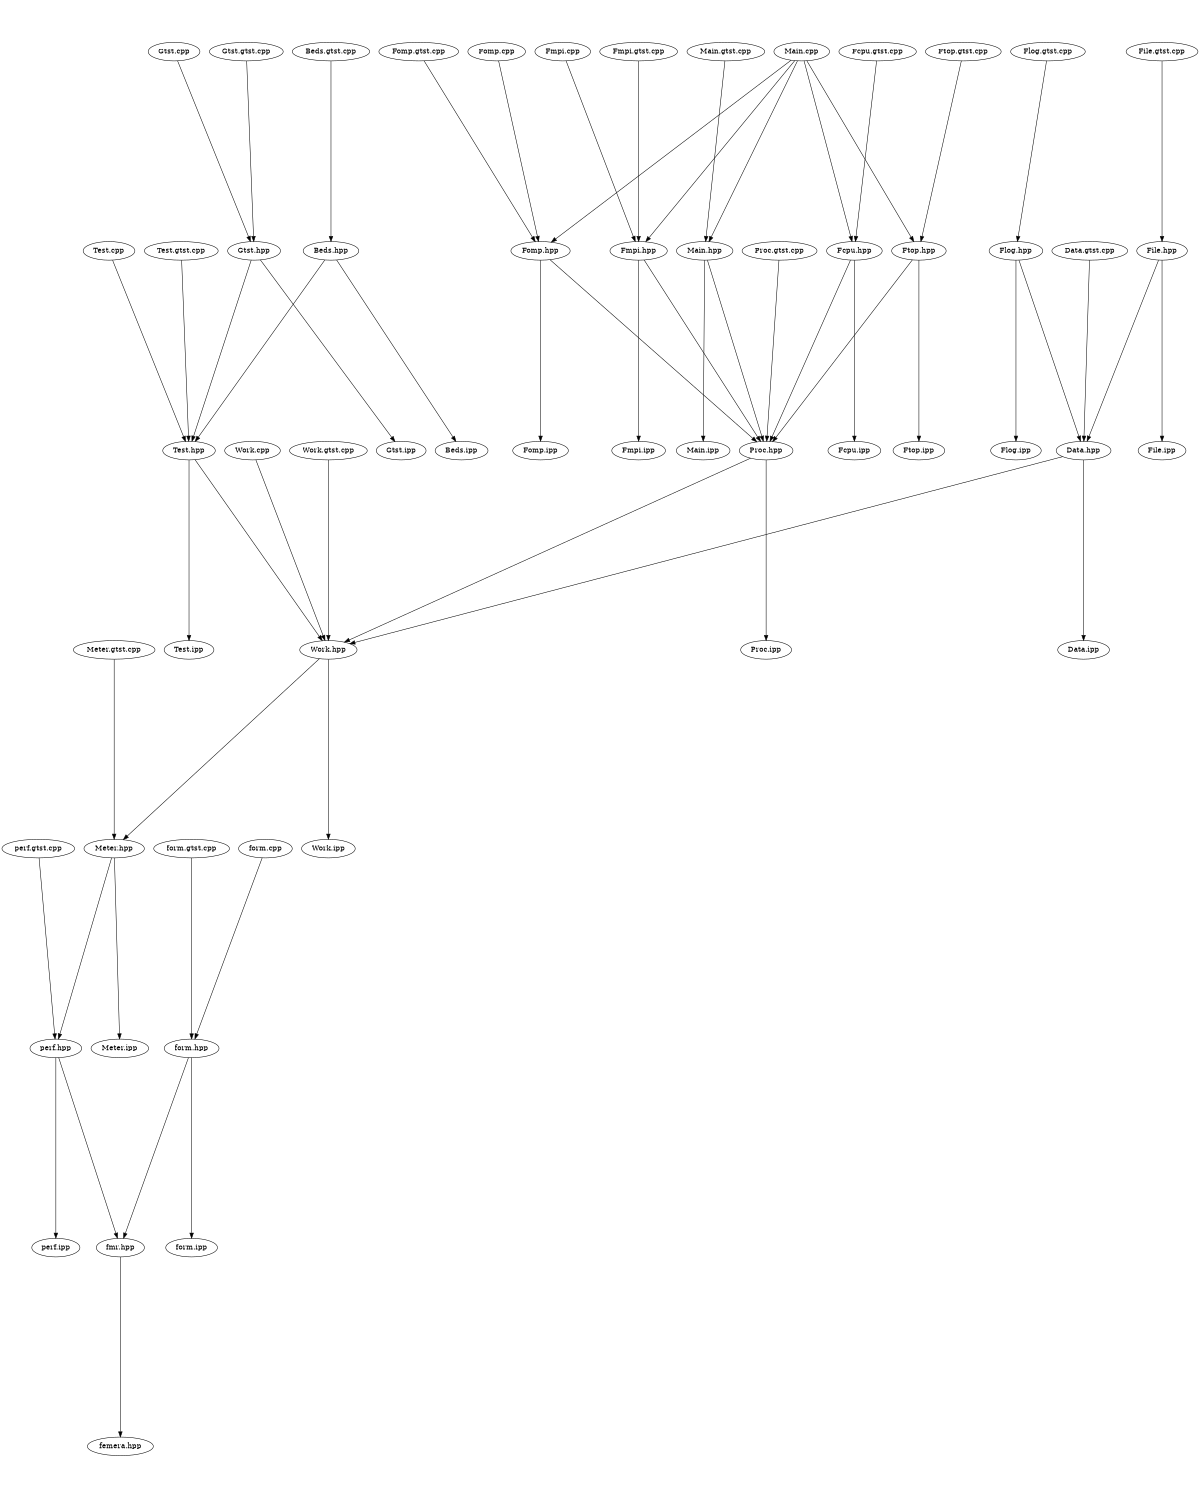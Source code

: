 digraph "source tree" {
    overlap=scale;
    size="8,10";
    ratio="fill";
    fontsize="16";
    fontname="Helvetica";
	clusterrank="local";
	"Meter.hpp" -> "perf.hpp"
	"Main.cpp" -> "Fomp.hpp"
	"Fomp.hpp" -> "Fomp.ipp"
	"Gtst.hpp" -> "Gtst.ipp"
	"Test.gtst.cpp" -> "Test.hpp"
	"Fmpi.hpp" -> "Fmpi.ipp"
	"Fomp.cpp" -> "Fomp.hpp"
	"form.cpp" -> "form.hpp"
	"Flog.gtst.cpp" -> "Flog.hpp"
	"Fmpi.gtst.cpp" -> "Fmpi.hpp"
	"perf.hpp" -> "perf.ipp"
	"Fmpi.cpp" -> "Fmpi.hpp"
	"Main.cpp" -> "Main.hpp"
	"Fcpu.hpp" -> "Fcpu.ipp"
	"File.gtst.cpp" -> "File.hpp"
	"perf.gtst.cpp" -> "perf.hpp"
	"Ftop.gtst.cpp" -> "Ftop.hpp"
	"Work.cpp" -> "Work.hpp"
	"Main.hpp" -> "Main.ipp"
	"Proc.hpp" -> "Proc.ipp"
	"Test.cpp" -> "Test.hpp"
	"Main.cpp" -> "Fmpi.hpp"
	"Main.cpp" -> "Fcpu.hpp"
	"Ftop.hpp" -> "Ftop.ipp"
	"perf.hpp" -> "fmr.hpp"
	"Data.gtst.cpp" -> "Data.hpp"
	"Beds.gtst.cpp" -> "Beds.hpp"
	"Ftop.hpp" -> "Proc.hpp"
	"Data.hpp" -> "Data.ipp"
	"File.hpp" -> "Data.hpp"
	"Fomp.gtst.cpp" -> "Fomp.hpp"
	"form.gtst.cpp" -> "form.hpp"
	"Proc.gtst.cpp" -> "Proc.hpp"
	"Work.hpp" -> "Work.ipp"
	"Main.cpp" -> "Ftop.hpp"
	"Meter.gtst.cpp" -> "Meter.hpp"
	"Test.hpp" -> "Work.hpp"
	"Fmpi.hpp" -> "Proc.hpp"
	"Beds.hpp" -> "Test.hpp"
	"Gtst.gtst.cpp" -> "Gtst.hpp"
	"fmr.hpp" -> "femera.hpp"
	"form.hpp" -> "form.ipp"
	"form.hpp" -> "fmr.hpp"
	"Proc.hpp" -> "Work.hpp"
	"Gtst.cpp" -> "Gtst.hpp"
	"Gtst.hpp" -> "Test.hpp"
	"Fcpu.gtst.cpp" -> "Fcpu.hpp"
	"Data.hpp" -> "Work.hpp"
	"Beds.hpp" -> "Beds.ipp"
	"Work.hpp" -> "Meter.hpp"
	"Main.gtst.cpp" -> "Main.hpp"
	"Fcpu.hpp" -> "Proc.hpp"
	"Work.gtst.cpp" -> "Work.hpp"
	"Fomp.hpp" -> "Proc.hpp"
	"Flog.hpp" -> "Data.hpp"
	"Main.hpp" -> "Proc.hpp"
	"File.hpp" -> "File.ipp"
	"Flog.hpp" -> "Flog.ipp"
	"Meter.hpp" -> "Meter.ipp"
	"Test.hpp" -> "Test.ipp"
}
